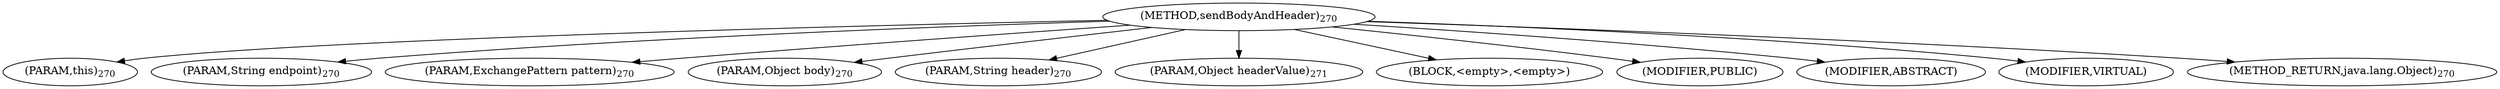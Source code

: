 digraph "sendBodyAndHeader" {  
"220" [label = <(METHOD,sendBodyAndHeader)<SUB>270</SUB>> ]
"221" [label = <(PARAM,this)<SUB>270</SUB>> ]
"222" [label = <(PARAM,String endpoint)<SUB>270</SUB>> ]
"223" [label = <(PARAM,ExchangePattern pattern)<SUB>270</SUB>> ]
"224" [label = <(PARAM,Object body)<SUB>270</SUB>> ]
"225" [label = <(PARAM,String header)<SUB>270</SUB>> ]
"226" [label = <(PARAM,Object headerValue)<SUB>271</SUB>> ]
"227" [label = <(BLOCK,&lt;empty&gt;,&lt;empty&gt;)> ]
"228" [label = <(MODIFIER,PUBLIC)> ]
"229" [label = <(MODIFIER,ABSTRACT)> ]
"230" [label = <(MODIFIER,VIRTUAL)> ]
"231" [label = <(METHOD_RETURN,java.lang.Object)<SUB>270</SUB>> ]
  "220" -> "221" 
  "220" -> "222" 
  "220" -> "223" 
  "220" -> "224" 
  "220" -> "225" 
  "220" -> "226" 
  "220" -> "227" 
  "220" -> "228" 
  "220" -> "229" 
  "220" -> "230" 
  "220" -> "231" 
}
